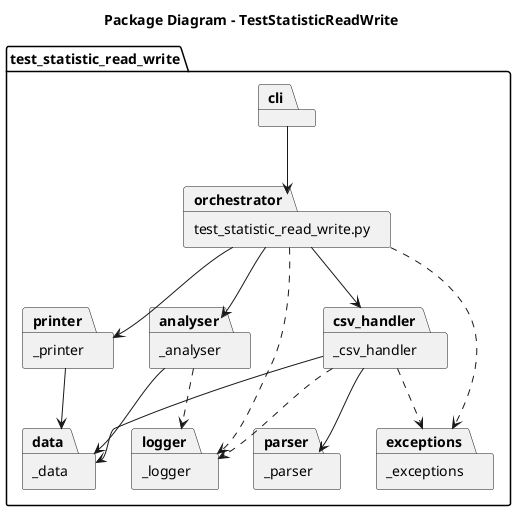 @startuml  Package Diagram – TestStatisticReadWrite
title Package Diagram – TestStatisticReadWrite

package "test_statistic_read_write" {
  package "_analyser" as analyser
  package "_printer" as printer
  package "_csv_handler" as csv_handler
  package "_parser" as parser
  package "_exceptions" as exceptions
  package "_logger" as logger
  package "_data" as data
  package "cli" as cli
  package "test_statistic_read_write.py" as orchestrator
}

analyser .-> logger
analyser --> data

printer --> data

csv_handler --> data
csv_handler --> parser
csv_handler .-> logger
csv_handler .-> exceptions

orchestrator --> csv_handler
orchestrator --> analyser
orchestrator --> printer
orchestrator .-> logger
orchestrator .-> exceptions

cli --> orchestrator
@enduml
